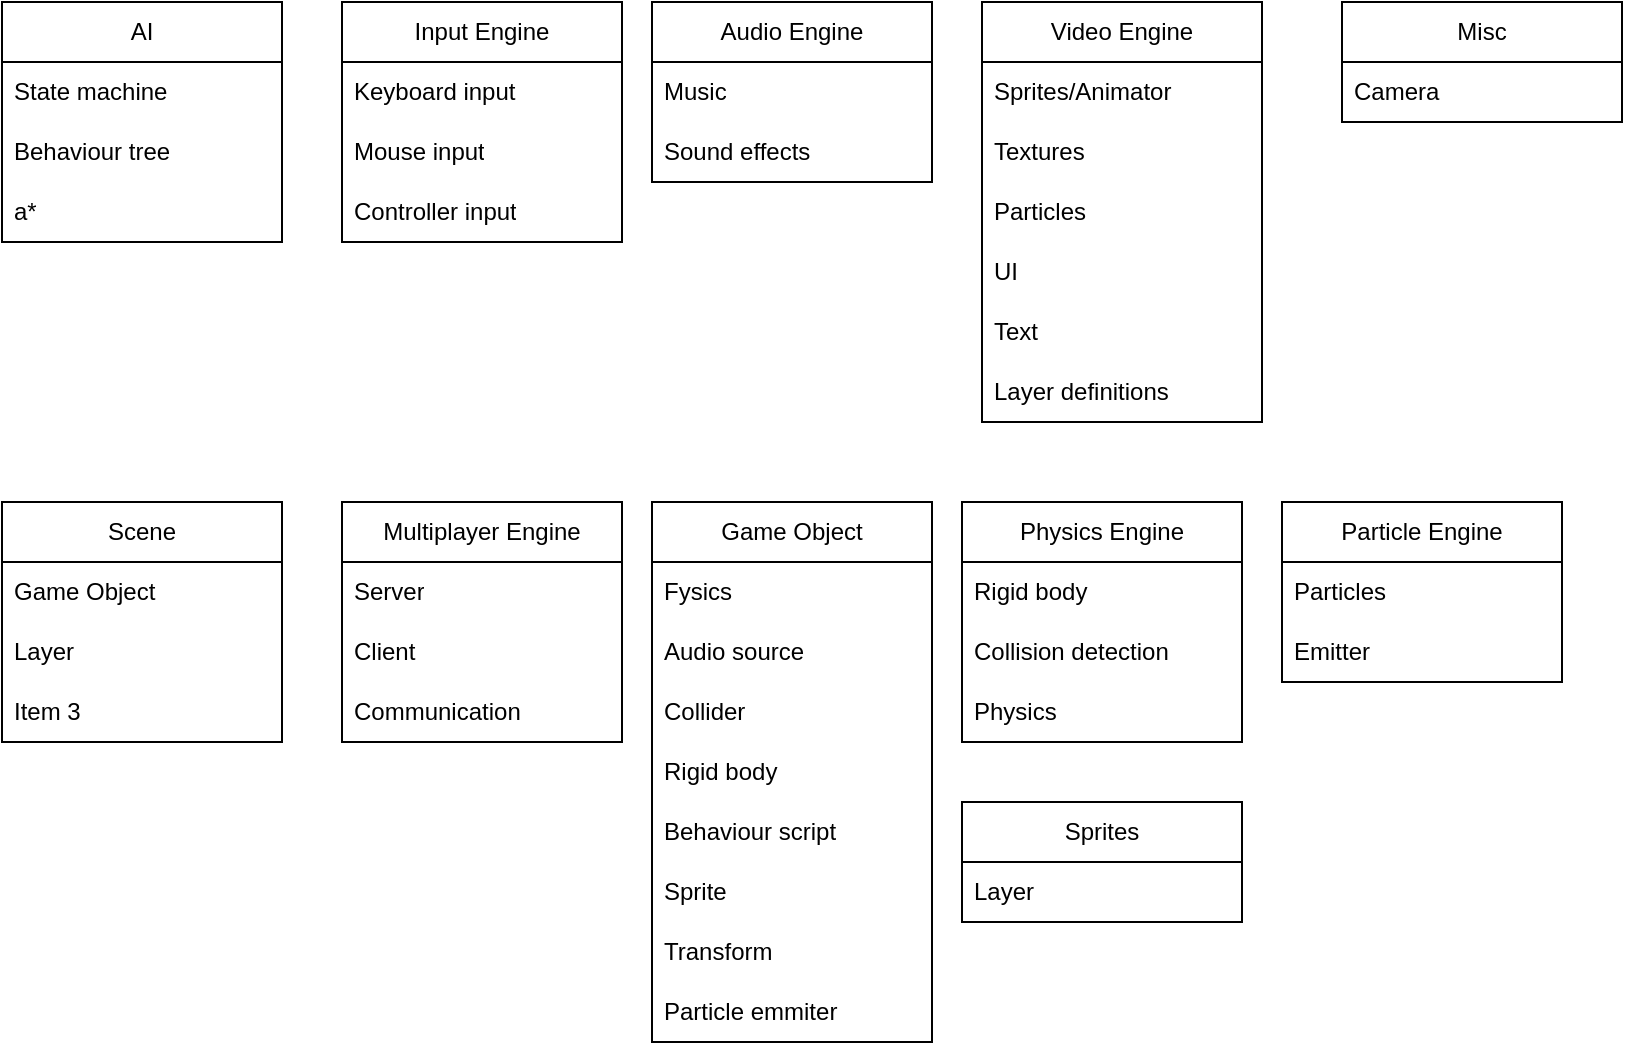 <mxfile version="24.7.17">
  <diagram name="Page-1" id="v6D4WuBw3fLV_mryzmMa">
    <mxGraphModel dx="1050" dy="569" grid="1" gridSize="10" guides="1" tooltips="1" connect="1" arrows="1" fold="1" page="1" pageScale="1" pageWidth="1169" pageHeight="827" background="none" math="0" shadow="0">
      <root>
        <mxCell id="0" />
        <mxCell id="1" parent="0" />
        <mxCell id="Mc79t08iA2JNJfFo4WnB-19" value="Input Engine" style="swimlane;fontStyle=0;childLayout=stackLayout;horizontal=1;startSize=30;horizontalStack=0;resizeParent=1;resizeParentMax=0;resizeLast=0;collapsible=1;marginBottom=0;whiteSpace=wrap;html=1;" vertex="1" parent="1">
          <mxGeometry x="290" y="250" width="140" height="120" as="geometry" />
        </mxCell>
        <mxCell id="Mc79t08iA2JNJfFo4WnB-20" value="Keyboard input" style="text;strokeColor=none;fillColor=none;align=left;verticalAlign=middle;spacingLeft=4;spacingRight=4;overflow=hidden;points=[[0,0.5],[1,0.5]];portConstraint=eastwest;rotatable=0;whiteSpace=wrap;html=1;" vertex="1" parent="Mc79t08iA2JNJfFo4WnB-19">
          <mxGeometry y="30" width="140" height="30" as="geometry" />
        </mxCell>
        <mxCell id="Mc79t08iA2JNJfFo4WnB-21" value="Mouse input" style="text;strokeColor=none;fillColor=none;align=left;verticalAlign=middle;spacingLeft=4;spacingRight=4;overflow=hidden;points=[[0,0.5],[1,0.5]];portConstraint=eastwest;rotatable=0;whiteSpace=wrap;html=1;" vertex="1" parent="Mc79t08iA2JNJfFo4WnB-19">
          <mxGeometry y="60" width="140" height="30" as="geometry" />
        </mxCell>
        <mxCell id="Mc79t08iA2JNJfFo4WnB-22" value="Controller input" style="text;strokeColor=none;fillColor=none;align=left;verticalAlign=middle;spacingLeft=4;spacingRight=4;overflow=hidden;points=[[0,0.5],[1,0.5]];portConstraint=eastwest;rotatable=0;whiteSpace=wrap;html=1;" vertex="1" parent="Mc79t08iA2JNJfFo4WnB-19">
          <mxGeometry y="90" width="140" height="30" as="geometry" />
        </mxCell>
        <mxCell id="Mc79t08iA2JNJfFo4WnB-23" value="Audio Engine" style="swimlane;fontStyle=0;childLayout=stackLayout;horizontal=1;startSize=30;horizontalStack=0;resizeParent=1;resizeParentMax=0;resizeLast=0;collapsible=1;marginBottom=0;whiteSpace=wrap;html=1;" vertex="1" parent="1">
          <mxGeometry x="445" y="250" width="140" height="90" as="geometry" />
        </mxCell>
        <mxCell id="Mc79t08iA2JNJfFo4WnB-24" value="Music" style="text;strokeColor=none;fillColor=none;align=left;verticalAlign=middle;spacingLeft=4;spacingRight=4;overflow=hidden;points=[[0,0.5],[1,0.5]];portConstraint=eastwest;rotatable=0;whiteSpace=wrap;html=1;" vertex="1" parent="Mc79t08iA2JNJfFo4WnB-23">
          <mxGeometry y="30" width="140" height="30" as="geometry" />
        </mxCell>
        <mxCell id="Mc79t08iA2JNJfFo4WnB-25" value="Sound effects" style="text;strokeColor=none;fillColor=none;align=left;verticalAlign=middle;spacingLeft=4;spacingRight=4;overflow=hidden;points=[[0,0.5],[1,0.5]];portConstraint=eastwest;rotatable=0;whiteSpace=wrap;html=1;" vertex="1" parent="Mc79t08iA2JNJfFo4WnB-23">
          <mxGeometry y="60" width="140" height="30" as="geometry" />
        </mxCell>
        <mxCell id="Mc79t08iA2JNJfFo4WnB-31" value="Video Engine" style="swimlane;fontStyle=0;childLayout=stackLayout;horizontal=1;startSize=30;horizontalStack=0;resizeParent=1;resizeParentMax=0;resizeLast=0;collapsible=1;marginBottom=0;whiteSpace=wrap;html=1;" vertex="1" parent="1">
          <mxGeometry x="610" y="250" width="140" height="210" as="geometry" />
        </mxCell>
        <mxCell id="Mc79t08iA2JNJfFo4WnB-32" value="Sprites/Animator" style="text;strokeColor=none;fillColor=none;align=left;verticalAlign=middle;spacingLeft=4;spacingRight=4;overflow=hidden;points=[[0,0.5],[1,0.5]];portConstraint=eastwest;rotatable=0;whiteSpace=wrap;html=1;" vertex="1" parent="Mc79t08iA2JNJfFo4WnB-31">
          <mxGeometry y="30" width="140" height="30" as="geometry" />
        </mxCell>
        <mxCell id="Mc79t08iA2JNJfFo4WnB-33" value="Textures" style="text;strokeColor=none;fillColor=none;align=left;verticalAlign=middle;spacingLeft=4;spacingRight=4;overflow=hidden;points=[[0,0.5],[1,0.5]];portConstraint=eastwest;rotatable=0;whiteSpace=wrap;html=1;" vertex="1" parent="Mc79t08iA2JNJfFo4WnB-31">
          <mxGeometry y="60" width="140" height="30" as="geometry" />
        </mxCell>
        <mxCell id="Mc79t08iA2JNJfFo4WnB-34" value="Particles" style="text;strokeColor=none;fillColor=none;align=left;verticalAlign=middle;spacingLeft=4;spacingRight=4;overflow=hidden;points=[[0,0.5],[1,0.5]];portConstraint=eastwest;rotatable=0;whiteSpace=wrap;html=1;" vertex="1" parent="Mc79t08iA2JNJfFo4WnB-31">
          <mxGeometry y="90" width="140" height="30" as="geometry" />
        </mxCell>
        <mxCell id="Mc79t08iA2JNJfFo4WnB-35" value="UI" style="text;strokeColor=none;fillColor=none;align=left;verticalAlign=middle;spacingLeft=4;spacingRight=4;overflow=hidden;points=[[0,0.5],[1,0.5]];portConstraint=eastwest;rotatable=0;whiteSpace=wrap;html=1;" vertex="1" parent="Mc79t08iA2JNJfFo4WnB-31">
          <mxGeometry y="120" width="140" height="30" as="geometry" />
        </mxCell>
        <mxCell id="Mc79t08iA2JNJfFo4WnB-81" value="Text" style="text;strokeColor=none;fillColor=none;align=left;verticalAlign=middle;spacingLeft=4;spacingRight=4;overflow=hidden;points=[[0,0.5],[1,0.5]];portConstraint=eastwest;rotatable=0;whiteSpace=wrap;html=1;" vertex="1" parent="Mc79t08iA2JNJfFo4WnB-31">
          <mxGeometry y="150" width="140" height="30" as="geometry" />
        </mxCell>
        <mxCell id="Mc79t08iA2JNJfFo4WnB-36" value="Layer definitions" style="text;strokeColor=none;fillColor=none;align=left;verticalAlign=middle;spacingLeft=4;spacingRight=4;overflow=hidden;points=[[0,0.5],[1,0.5]];portConstraint=eastwest;rotatable=0;whiteSpace=wrap;html=1;" vertex="1" parent="Mc79t08iA2JNJfFo4WnB-31">
          <mxGeometry y="180" width="140" height="30" as="geometry" />
        </mxCell>
        <mxCell id="Mc79t08iA2JNJfFo4WnB-37" value="Misc" style="swimlane;fontStyle=0;childLayout=stackLayout;horizontal=1;startSize=30;horizontalStack=0;resizeParent=1;resizeParentMax=0;resizeLast=0;collapsible=1;marginBottom=0;whiteSpace=wrap;html=1;" vertex="1" parent="1">
          <mxGeometry x="790" y="250" width="140" height="60" as="geometry" />
        </mxCell>
        <mxCell id="Mc79t08iA2JNJfFo4WnB-38" value="Camera" style="text;strokeColor=none;fillColor=none;align=left;verticalAlign=middle;spacingLeft=4;spacingRight=4;overflow=hidden;points=[[0,0.5],[1,0.5]];portConstraint=eastwest;rotatable=0;whiteSpace=wrap;html=1;" vertex="1" parent="Mc79t08iA2JNJfFo4WnB-37">
          <mxGeometry y="30" width="140" height="30" as="geometry" />
        </mxCell>
        <mxCell id="Mc79t08iA2JNJfFo4WnB-41" value="Multiplayer Engine" style="swimlane;fontStyle=0;childLayout=stackLayout;horizontal=1;startSize=30;horizontalStack=0;resizeParent=1;resizeParentMax=0;resizeLast=0;collapsible=1;marginBottom=0;whiteSpace=wrap;html=1;" vertex="1" parent="1">
          <mxGeometry x="290" y="500" width="140" height="120" as="geometry" />
        </mxCell>
        <mxCell id="Mc79t08iA2JNJfFo4WnB-42" value="Server" style="text;strokeColor=none;fillColor=none;align=left;verticalAlign=middle;spacingLeft=4;spacingRight=4;overflow=hidden;points=[[0,0.5],[1,0.5]];portConstraint=eastwest;rotatable=0;whiteSpace=wrap;html=1;" vertex="1" parent="Mc79t08iA2JNJfFo4WnB-41">
          <mxGeometry y="30" width="140" height="30" as="geometry" />
        </mxCell>
        <mxCell id="Mc79t08iA2JNJfFo4WnB-43" value="Client" style="text;strokeColor=none;fillColor=none;align=left;verticalAlign=middle;spacingLeft=4;spacingRight=4;overflow=hidden;points=[[0,0.5],[1,0.5]];portConstraint=eastwest;rotatable=0;whiteSpace=wrap;html=1;" vertex="1" parent="Mc79t08iA2JNJfFo4WnB-41">
          <mxGeometry y="60" width="140" height="30" as="geometry" />
        </mxCell>
        <mxCell id="Mc79t08iA2JNJfFo4WnB-45" value="Communication" style="text;strokeColor=none;fillColor=none;align=left;verticalAlign=middle;spacingLeft=4;spacingRight=4;overflow=hidden;points=[[0,0.5],[1,0.5]];portConstraint=eastwest;rotatable=0;whiteSpace=wrap;html=1;" vertex="1" parent="Mc79t08iA2JNJfFo4WnB-41">
          <mxGeometry y="90" width="140" height="30" as="geometry" />
        </mxCell>
        <mxCell id="Mc79t08iA2JNJfFo4WnB-46" value="Game Object" style="swimlane;fontStyle=0;childLayout=stackLayout;horizontal=1;startSize=30;horizontalStack=0;resizeParent=1;resizeParentMax=0;resizeLast=0;collapsible=1;marginBottom=0;whiteSpace=wrap;html=1;" vertex="1" parent="1">
          <mxGeometry x="445" y="500" width="140" height="270" as="geometry" />
        </mxCell>
        <mxCell id="Mc79t08iA2JNJfFo4WnB-47" value="Fysics" style="text;strokeColor=none;fillColor=none;align=left;verticalAlign=middle;spacingLeft=4;spacingRight=4;overflow=hidden;points=[[0,0.5],[1,0.5]];portConstraint=eastwest;rotatable=0;whiteSpace=wrap;html=1;" vertex="1" parent="Mc79t08iA2JNJfFo4WnB-46">
          <mxGeometry y="30" width="140" height="30" as="geometry" />
        </mxCell>
        <mxCell id="Mc79t08iA2JNJfFo4WnB-48" value="Audio source" style="text;strokeColor=none;fillColor=none;align=left;verticalAlign=middle;spacingLeft=4;spacingRight=4;overflow=hidden;points=[[0,0.5],[1,0.5]];portConstraint=eastwest;rotatable=0;whiteSpace=wrap;html=1;" vertex="1" parent="Mc79t08iA2JNJfFo4WnB-46">
          <mxGeometry y="60" width="140" height="30" as="geometry" />
        </mxCell>
        <mxCell id="Mc79t08iA2JNJfFo4WnB-54" value="Collider" style="text;strokeColor=none;fillColor=none;align=left;verticalAlign=middle;spacingLeft=4;spacingRight=4;overflow=hidden;points=[[0,0.5],[1,0.5]];portConstraint=eastwest;rotatable=0;whiteSpace=wrap;html=1;" vertex="1" parent="Mc79t08iA2JNJfFo4WnB-46">
          <mxGeometry y="90" width="140" height="30" as="geometry" />
        </mxCell>
        <mxCell id="Mc79t08iA2JNJfFo4WnB-59" value="Rigid body" style="text;strokeColor=none;fillColor=none;align=left;verticalAlign=middle;spacingLeft=4;spacingRight=4;overflow=hidden;points=[[0,0.5],[1,0.5]];portConstraint=eastwest;rotatable=0;whiteSpace=wrap;html=1;" vertex="1" parent="Mc79t08iA2JNJfFo4WnB-46">
          <mxGeometry y="120" width="140" height="30" as="geometry" />
        </mxCell>
        <mxCell id="Mc79t08iA2JNJfFo4WnB-56" value="Behaviour script" style="text;strokeColor=none;fillColor=none;align=left;verticalAlign=middle;spacingLeft=4;spacingRight=4;overflow=hidden;points=[[0,0.5],[1,0.5]];portConstraint=eastwest;rotatable=0;whiteSpace=wrap;html=1;" vertex="1" parent="Mc79t08iA2JNJfFo4WnB-46">
          <mxGeometry y="150" width="140" height="30" as="geometry" />
        </mxCell>
        <mxCell id="Mc79t08iA2JNJfFo4WnB-60" value="Sprite" style="text;strokeColor=none;fillColor=none;align=left;verticalAlign=middle;spacingLeft=4;spacingRight=4;overflow=hidden;points=[[0,0.5],[1,0.5]];portConstraint=eastwest;rotatable=0;whiteSpace=wrap;html=1;" vertex="1" parent="Mc79t08iA2JNJfFo4WnB-46">
          <mxGeometry y="180" width="140" height="30" as="geometry" />
        </mxCell>
        <mxCell id="Mc79t08iA2JNJfFo4WnB-58" value="Transform" style="text;strokeColor=none;fillColor=none;align=left;verticalAlign=middle;spacingLeft=4;spacingRight=4;overflow=hidden;points=[[0,0.5],[1,0.5]];portConstraint=eastwest;rotatable=0;whiteSpace=wrap;html=1;" vertex="1" parent="Mc79t08iA2JNJfFo4WnB-46">
          <mxGeometry y="210" width="140" height="30" as="geometry" />
        </mxCell>
        <mxCell id="Mc79t08iA2JNJfFo4WnB-66" value="Particle emmiter" style="text;strokeColor=none;fillColor=none;align=left;verticalAlign=middle;spacingLeft=4;spacingRight=4;overflow=hidden;points=[[0,0.5],[1,0.5]];portConstraint=eastwest;rotatable=0;whiteSpace=wrap;html=1;" vertex="1" parent="Mc79t08iA2JNJfFo4WnB-46">
          <mxGeometry y="240" width="140" height="30" as="geometry" />
        </mxCell>
        <mxCell id="Mc79t08iA2JNJfFo4WnB-50" value="Physics Engine" style="swimlane;fontStyle=0;childLayout=stackLayout;horizontal=1;startSize=30;horizontalStack=0;resizeParent=1;resizeParentMax=0;resizeLast=0;collapsible=1;marginBottom=0;whiteSpace=wrap;html=1;" vertex="1" parent="1">
          <mxGeometry x="600" y="500" width="140" height="120" as="geometry" />
        </mxCell>
        <mxCell id="Mc79t08iA2JNJfFo4WnB-51" value="Rigid body" style="text;strokeColor=none;fillColor=none;align=left;verticalAlign=middle;spacingLeft=4;spacingRight=4;overflow=hidden;points=[[0,0.5],[1,0.5]];portConstraint=eastwest;rotatable=0;whiteSpace=wrap;html=1;" vertex="1" parent="Mc79t08iA2JNJfFo4WnB-50">
          <mxGeometry y="30" width="140" height="30" as="geometry" />
        </mxCell>
        <mxCell id="Mc79t08iA2JNJfFo4WnB-52" value="Collision detection" style="text;strokeColor=none;fillColor=none;align=left;verticalAlign=middle;spacingLeft=4;spacingRight=4;overflow=hidden;points=[[0,0.5],[1,0.5]];portConstraint=eastwest;rotatable=0;whiteSpace=wrap;html=1;" vertex="1" parent="Mc79t08iA2JNJfFo4WnB-50">
          <mxGeometry y="60" width="140" height="30" as="geometry" />
        </mxCell>
        <mxCell id="Mc79t08iA2JNJfFo4WnB-53" value="Physics" style="text;strokeColor=none;fillColor=none;align=left;verticalAlign=middle;spacingLeft=4;spacingRight=4;overflow=hidden;points=[[0,0.5],[1,0.5]];portConstraint=eastwest;rotatable=0;whiteSpace=wrap;html=1;" vertex="1" parent="Mc79t08iA2JNJfFo4WnB-50">
          <mxGeometry y="90" width="140" height="30" as="geometry" />
        </mxCell>
        <mxCell id="Mc79t08iA2JNJfFo4WnB-61" value="Particle Engine" style="swimlane;fontStyle=0;childLayout=stackLayout;horizontal=1;startSize=30;horizontalStack=0;resizeParent=1;resizeParentMax=0;resizeLast=0;collapsible=1;marginBottom=0;whiteSpace=wrap;html=1;" vertex="1" parent="1">
          <mxGeometry x="760" y="500" width="140" height="90" as="geometry" />
        </mxCell>
        <mxCell id="Mc79t08iA2JNJfFo4WnB-62" value="Particles" style="text;strokeColor=none;fillColor=none;align=left;verticalAlign=middle;spacingLeft=4;spacingRight=4;overflow=hidden;points=[[0,0.5],[1,0.5]];portConstraint=eastwest;rotatable=0;whiteSpace=wrap;html=1;" vertex="1" parent="Mc79t08iA2JNJfFo4WnB-61">
          <mxGeometry y="30" width="140" height="30" as="geometry" />
        </mxCell>
        <mxCell id="Mc79t08iA2JNJfFo4WnB-67" value="Emitter" style="text;strokeColor=none;fillColor=none;align=left;verticalAlign=middle;spacingLeft=4;spacingRight=4;overflow=hidden;points=[[0,0.5],[1,0.5]];portConstraint=eastwest;rotatable=0;whiteSpace=wrap;html=1;" vertex="1" parent="Mc79t08iA2JNJfFo4WnB-61">
          <mxGeometry y="60" width="140" height="30" as="geometry" />
        </mxCell>
        <mxCell id="Mc79t08iA2JNJfFo4WnB-69" value="Scene" style="swimlane;fontStyle=0;childLayout=stackLayout;horizontal=1;startSize=30;horizontalStack=0;resizeParent=1;resizeParentMax=0;resizeLast=0;collapsible=1;marginBottom=0;whiteSpace=wrap;html=1;" vertex="1" parent="1">
          <mxGeometry x="120" y="500" width="140" height="120" as="geometry" />
        </mxCell>
        <mxCell id="Mc79t08iA2JNJfFo4WnB-70" value="Game Object" style="text;strokeColor=none;fillColor=none;align=left;verticalAlign=middle;spacingLeft=4;spacingRight=4;overflow=hidden;points=[[0,0.5],[1,0.5]];portConstraint=eastwest;rotatable=0;whiteSpace=wrap;html=1;" vertex="1" parent="Mc79t08iA2JNJfFo4WnB-69">
          <mxGeometry y="30" width="140" height="30" as="geometry" />
        </mxCell>
        <mxCell id="Mc79t08iA2JNJfFo4WnB-71" value="Layer" style="text;strokeColor=none;fillColor=none;align=left;verticalAlign=middle;spacingLeft=4;spacingRight=4;overflow=hidden;points=[[0,0.5],[1,0.5]];portConstraint=eastwest;rotatable=0;whiteSpace=wrap;html=1;" vertex="1" parent="Mc79t08iA2JNJfFo4WnB-69">
          <mxGeometry y="60" width="140" height="30" as="geometry" />
        </mxCell>
        <mxCell id="Mc79t08iA2JNJfFo4WnB-72" value="Item 3" style="text;strokeColor=none;fillColor=none;align=left;verticalAlign=middle;spacingLeft=4;spacingRight=4;overflow=hidden;points=[[0,0.5],[1,0.5]];portConstraint=eastwest;rotatable=0;whiteSpace=wrap;html=1;" vertex="1" parent="Mc79t08iA2JNJfFo4WnB-69">
          <mxGeometry y="90" width="140" height="30" as="geometry" />
        </mxCell>
        <mxCell id="Mc79t08iA2JNJfFo4WnB-73" value="AI" style="swimlane;fontStyle=0;childLayout=stackLayout;horizontal=1;startSize=30;horizontalStack=0;resizeParent=1;resizeParentMax=0;resizeLast=0;collapsible=1;marginBottom=0;whiteSpace=wrap;html=1;" vertex="1" parent="1">
          <mxGeometry x="120" y="250" width="140" height="120" as="geometry" />
        </mxCell>
        <mxCell id="Mc79t08iA2JNJfFo4WnB-74" value="State machine" style="text;strokeColor=none;fillColor=none;align=left;verticalAlign=middle;spacingLeft=4;spacingRight=4;overflow=hidden;points=[[0,0.5],[1,0.5]];portConstraint=eastwest;rotatable=0;whiteSpace=wrap;html=1;" vertex="1" parent="Mc79t08iA2JNJfFo4WnB-73">
          <mxGeometry y="30" width="140" height="30" as="geometry" />
        </mxCell>
        <mxCell id="Mc79t08iA2JNJfFo4WnB-75" value="Behaviour tree" style="text;strokeColor=none;fillColor=none;align=left;verticalAlign=middle;spacingLeft=4;spacingRight=4;overflow=hidden;points=[[0,0.5],[1,0.5]];portConstraint=eastwest;rotatable=0;whiteSpace=wrap;html=1;" vertex="1" parent="Mc79t08iA2JNJfFo4WnB-73">
          <mxGeometry y="60" width="140" height="30" as="geometry" />
        </mxCell>
        <mxCell id="Mc79t08iA2JNJfFo4WnB-76" value="a*" style="text;strokeColor=none;fillColor=none;align=left;verticalAlign=middle;spacingLeft=4;spacingRight=4;overflow=hidden;points=[[0,0.5],[1,0.5]];portConstraint=eastwest;rotatable=0;whiteSpace=wrap;html=1;" vertex="1" parent="Mc79t08iA2JNJfFo4WnB-73">
          <mxGeometry y="90" width="140" height="30" as="geometry" />
        </mxCell>
        <mxCell id="Mc79t08iA2JNJfFo4WnB-77" value="Sprites" style="swimlane;fontStyle=0;childLayout=stackLayout;horizontal=1;startSize=30;horizontalStack=0;resizeParent=1;resizeParentMax=0;resizeLast=0;collapsible=1;marginBottom=0;whiteSpace=wrap;html=1;" vertex="1" parent="1">
          <mxGeometry x="600" y="650" width="140" height="60" as="geometry" />
        </mxCell>
        <mxCell id="Mc79t08iA2JNJfFo4WnB-78" value="Layer" style="text;strokeColor=none;fillColor=none;align=left;verticalAlign=middle;spacingLeft=4;spacingRight=4;overflow=hidden;points=[[0,0.5],[1,0.5]];portConstraint=eastwest;rotatable=0;whiteSpace=wrap;html=1;" vertex="1" parent="Mc79t08iA2JNJfFo4WnB-77">
          <mxGeometry y="30" width="140" height="30" as="geometry" />
        </mxCell>
      </root>
    </mxGraphModel>
  </diagram>
</mxfile>
